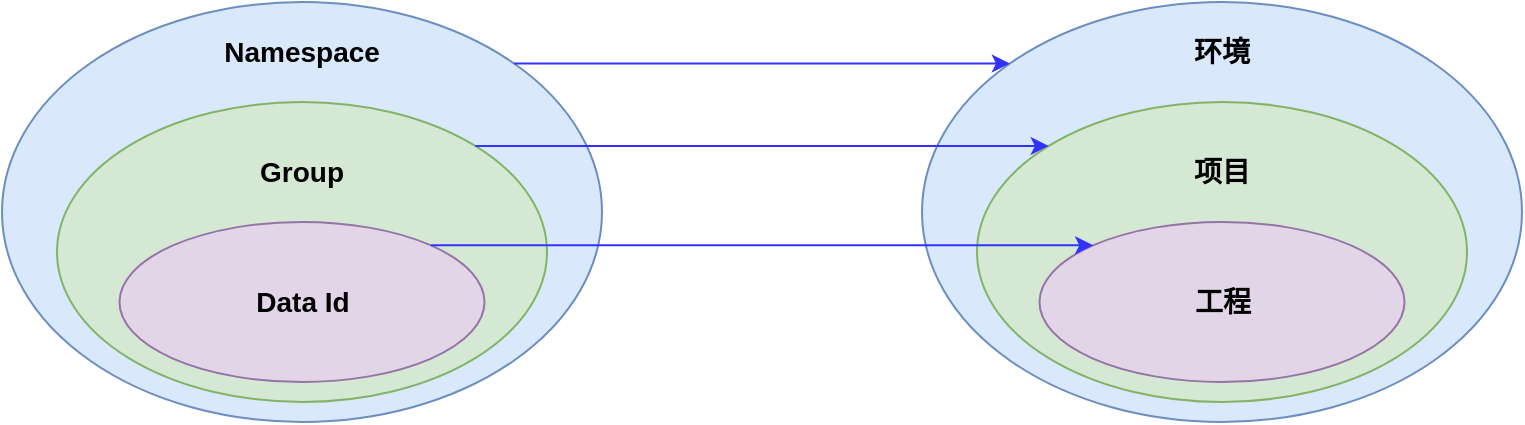 <mxfile version="21.6.1" type="github">
  <diagram name="第 1 页" id="r-xb-z3K0kBVe9x5xZh-">
    <mxGraphModel dx="2074" dy="1124" grid="1" gridSize="10" guides="1" tooltips="1" connect="1" arrows="1" fold="1" page="1" pageScale="1" pageWidth="827" pageHeight="1169" math="0" shadow="0">
      <root>
        <mxCell id="0" />
        <mxCell id="1" parent="0" />
        <mxCell id="9RAoH9Yhtt6T7b6FRs_A-1" value="" style="ellipse;whiteSpace=wrap;html=1;fillColor=#dae8fc;strokeColor=#6c8ebf;" vertex="1" parent="1">
          <mxGeometry x="40" y="430" width="300" height="210" as="geometry" />
        </mxCell>
        <mxCell id="9RAoH9Yhtt6T7b6FRs_A-2" value="" style="ellipse;whiteSpace=wrap;html=1;fillColor=#d5e8d4;strokeColor=#82b366;" vertex="1" parent="1">
          <mxGeometry x="67.5" y="480" width="245" height="150" as="geometry" />
        </mxCell>
        <mxCell id="9RAoH9Yhtt6T7b6FRs_A-3" value="Data Id" style="ellipse;whiteSpace=wrap;html=1;fillColor=#e1d5e7;strokeColor=#9673a6;fontStyle=1;fontSize=14;" vertex="1" parent="1">
          <mxGeometry x="98.75" y="540" width="182.5" height="80" as="geometry" />
        </mxCell>
        <mxCell id="9RAoH9Yhtt6T7b6FRs_A-4" value="Namespace" style="text;html=1;strokeColor=none;fillColor=none;align=center;verticalAlign=middle;whiteSpace=wrap;rounded=0;fontStyle=1;fontSize=14;" vertex="1" parent="1">
          <mxGeometry x="160" y="440" width="60" height="30" as="geometry" />
        </mxCell>
        <mxCell id="9RAoH9Yhtt6T7b6FRs_A-5" value="Group" style="text;html=1;strokeColor=none;fillColor=none;align=center;verticalAlign=middle;whiteSpace=wrap;rounded=0;fontStyle=1;fontSize=14;" vertex="1" parent="1">
          <mxGeometry x="160" y="500" width="60" height="30" as="geometry" />
        </mxCell>
        <mxCell id="9RAoH9Yhtt6T7b6FRs_A-7" value="" style="ellipse;whiteSpace=wrap;html=1;fillColor=#dae8fc;strokeColor=#6c8ebf;" vertex="1" parent="1">
          <mxGeometry x="500" y="430" width="300" height="210" as="geometry" />
        </mxCell>
        <mxCell id="9RAoH9Yhtt6T7b6FRs_A-8" value="" style="ellipse;whiteSpace=wrap;html=1;fillColor=#d5e8d4;strokeColor=#82b366;" vertex="1" parent="1">
          <mxGeometry x="527.5" y="480" width="245" height="150" as="geometry" />
        </mxCell>
        <mxCell id="9RAoH9Yhtt6T7b6FRs_A-9" value="工程" style="ellipse;whiteSpace=wrap;html=1;fillColor=#e1d5e7;strokeColor=#9673a6;fontSize=14;fontStyle=1" vertex="1" parent="1">
          <mxGeometry x="558.75" y="540" width="182.5" height="80" as="geometry" />
        </mxCell>
        <mxCell id="9RAoH9Yhtt6T7b6FRs_A-10" value="环境" style="text;html=1;strokeColor=none;fillColor=none;align=center;verticalAlign=middle;whiteSpace=wrap;rounded=0;fontSize=14;fontStyle=1" vertex="1" parent="1">
          <mxGeometry x="620" y="440" width="60" height="30" as="geometry" />
        </mxCell>
        <mxCell id="9RAoH9Yhtt6T7b6FRs_A-11" value="项目" style="text;html=1;strokeColor=none;fillColor=none;align=center;verticalAlign=middle;whiteSpace=wrap;rounded=0;fontStyle=1;fontSize=14;" vertex="1" parent="1">
          <mxGeometry x="620" y="500" width="60" height="30" as="geometry" />
        </mxCell>
        <mxCell id="9RAoH9Yhtt6T7b6FRs_A-14" style="edgeStyle=orthogonalEdgeStyle;rounded=0;orthogonalLoop=1;jettySize=auto;html=1;exitX=1;exitY=0;exitDx=0;exitDy=0;entryX=0;entryY=0;entryDx=0;entryDy=0;labelBorderColor=none;strokeColor=#3333FF;strokeWidth=1;" edge="1" parent="1" source="9RAoH9Yhtt6T7b6FRs_A-1" target="9RAoH9Yhtt6T7b6FRs_A-7">
          <mxGeometry relative="1" as="geometry" />
        </mxCell>
        <mxCell id="9RAoH9Yhtt6T7b6FRs_A-15" style="edgeStyle=orthogonalEdgeStyle;rounded=0;orthogonalLoop=1;jettySize=auto;html=1;exitX=1;exitY=0;exitDx=0;exitDy=0;entryX=0;entryY=0;entryDx=0;entryDy=0;strokeColor=#3333FF;strokeWidth=1;" edge="1" parent="1" source="9RAoH9Yhtt6T7b6FRs_A-2" target="9RAoH9Yhtt6T7b6FRs_A-8">
          <mxGeometry relative="1" as="geometry" />
        </mxCell>
        <mxCell id="9RAoH9Yhtt6T7b6FRs_A-16" style="edgeStyle=orthogonalEdgeStyle;rounded=0;orthogonalLoop=1;jettySize=auto;html=1;exitX=1;exitY=0;exitDx=0;exitDy=0;entryX=0;entryY=0;entryDx=0;entryDy=0;strokeColor=#3333FF;strokeWidth=1;" edge="1" parent="1" source="9RAoH9Yhtt6T7b6FRs_A-3" target="9RAoH9Yhtt6T7b6FRs_A-9">
          <mxGeometry relative="1" as="geometry" />
        </mxCell>
      </root>
    </mxGraphModel>
  </diagram>
</mxfile>

